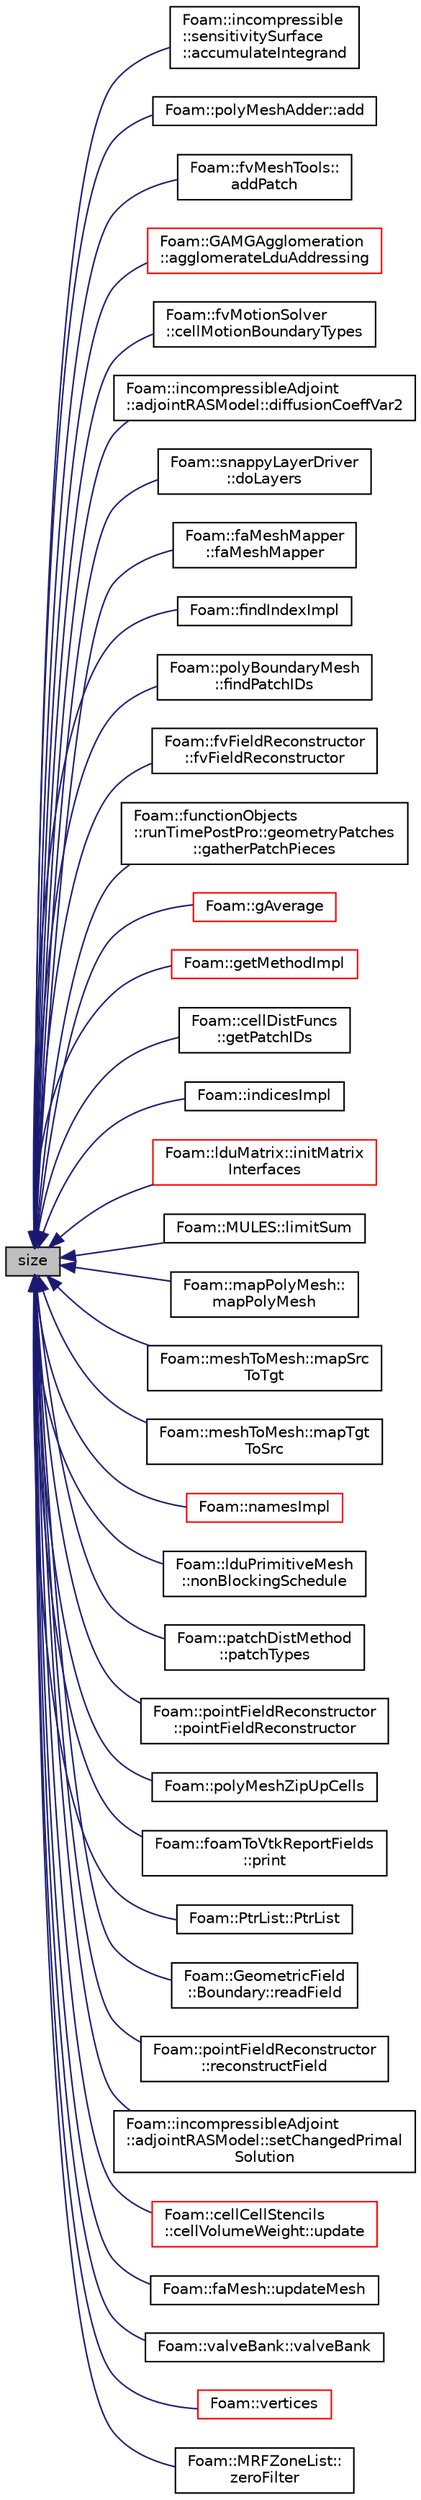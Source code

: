 digraph "size"
{
  bgcolor="transparent";
  edge [fontname="Helvetica",fontsize="10",labelfontname="Helvetica",labelfontsize="10"];
  node [fontname="Helvetica",fontsize="10",shape=record];
  rankdir="LR";
  Node1 [label="size",height=0.2,width=0.4,color="black", fillcolor="grey75", style="filled" fontcolor="black"];
  Node1 -> Node2 [dir="back",color="midnightblue",fontsize="10",style="solid",fontname="Helvetica"];
  Node2 [label="Foam::incompressible\l::sensitivitySurface\l::accumulateIntegrand",height=0.2,width=0.4,color="black",URL="$classFoam_1_1incompressible_1_1sensitivitySurface.html#ac6c476ddd09d00c0dbe152d0e8fa636d",tooltip="Accumulate sensitivity integrands. "];
  Node1 -> Node3 [dir="back",color="midnightblue",fontsize="10",style="solid",fontname="Helvetica"];
  Node3 [label="Foam::polyMeshAdder::add",height=0.2,width=0.4,color="black",URL="$classFoam_1_1polyMeshAdder.html#a24c9d73a4265ffdfd8fd7fc1c73a1cdc",tooltip="Add two polyMeshes. Returns new polyMesh and map construct. "];
  Node1 -> Node4 [dir="back",color="midnightblue",fontsize="10",style="solid",fontname="Helvetica"];
  Node4 [label="Foam::fvMeshTools::\laddPatch",height=0.2,width=0.4,color="black",URL="$classFoam_1_1fvMeshTools.html#a590f160ae7ad17fa6394045ac077b9bf",tooltip="Add patch. Inserts patch before all processor patches. "];
  Node1 -> Node5 [dir="back",color="midnightblue",fontsize="10",style="solid",fontname="Helvetica"];
  Node5 [label="Foam::GAMGAgglomeration\l::agglomerateLduAddressing",height=0.2,width=0.4,color="red",URL="$classFoam_1_1GAMGAgglomeration.html#a1f8676d38e3715d5330beb58b7883c90",tooltip="Assemble coarse mesh addressing. "];
  Node1 -> Node6 [dir="back",color="midnightblue",fontsize="10",style="solid",fontname="Helvetica"];
  Node6 [label="Foam::fvMotionSolver\l::cellMotionBoundaryTypes",height=0.2,width=0.4,color="black",URL="$classFoam_1_1fvMotionSolver.html#acc35058412345700ea6a0dfb012dfaca"];
  Node1 -> Node7 [dir="back",color="midnightblue",fontsize="10",style="solid",fontname="Helvetica"];
  Node7 [label="Foam::incompressibleAdjoint\l::adjointRASModel::diffusionCoeffVar2",height=0.2,width=0.4,color="black",URL="$classFoam_1_1incompressibleAdjoint_1_1adjointRASModel.html#acd46304d6adac7bc52976a758924db9b",tooltip="Diffusion coefficient of the second primal and adjoint turbulence model equation. Needed for some adj..."];
  Node1 -> Node8 [dir="back",color="midnightblue",fontsize="10",style="solid",fontname="Helvetica"];
  Node8 [label="Foam::snappyLayerDriver\l::doLayers",height=0.2,width=0.4,color="black",URL="$classFoam_1_1snappyLayerDriver.html#ab5d22de610634a4b1d7160dc1fcbe731",tooltip="Add layers according to the dictionary settings. "];
  Node1 -> Node9 [dir="back",color="midnightblue",fontsize="10",style="solid",fontname="Helvetica"];
  Node9 [label="Foam::faMeshMapper\l::faMeshMapper",height=0.2,width=0.4,color="black",URL="$classFoam_1_1faMeshMapper.html#a307071831b450e798d95b53921e902f6",tooltip="Construct from components. "];
  Node1 -> Node10 [dir="back",color="midnightblue",fontsize="10",style="solid",fontname="Helvetica"];
  Node10 [label="Foam::findIndexImpl",height=0.2,width=0.4,color="black",URL="$namespaceFoam.html#a26b629e0f754c268c1a8b7aa10c714b7"];
  Node1 -> Node11 [dir="back",color="midnightblue",fontsize="10",style="solid",fontname="Helvetica"];
  Node11 [label="Foam::polyBoundaryMesh\l::findPatchIDs",height=0.2,width=0.4,color="black",URL="$classFoam_1_1polyBoundaryMesh.html#a583566ce21e4b3b5d03541cc804bcc71"];
  Node1 -> Node12 [dir="back",color="midnightblue",fontsize="10",style="solid",fontname="Helvetica"];
  Node12 [label="Foam::fvFieldReconstructor\l::fvFieldReconstructor",height=0.2,width=0.4,color="black",URL="$classFoam_1_1fvFieldReconstructor.html#ade35d7248ec8faa8abad04eefbc4261d",tooltip="Construct from components. "];
  Node1 -> Node13 [dir="back",color="midnightblue",fontsize="10",style="solid",fontname="Helvetica"];
  Node13 [label="Foam::functionObjects\l::runTimePostPro::geometryPatches\l::gatherPatchPieces",height=0.2,width=0.4,color="black",URL="$classFoam_1_1functionObjects_1_1runTimePostPro_1_1geometryPatches.html#ac6357c911dfaef00413bfcb51b0eecb8",tooltip="Gather and convert patches to multi-piece dataset with vtkPolyData for each patch/processor. "];
  Node1 -> Node14 [dir="back",color="midnightblue",fontsize="10",style="solid",fontname="Helvetica"];
  Node14 [label="Foam::gAverage",height=0.2,width=0.4,color="red",URL="$namespaceFoam.html#ab45e56189711a2e5cdd381a0e2b6cc5c"];
  Node1 -> Node15 [dir="back",color="midnightblue",fontsize="10",style="solid",fontname="Helvetica"];
  Node15 [label="Foam::getMethodImpl",height=0.2,width=0.4,color="red",URL="$namespaceFoam.html#afca0d13fd5dd4cd81303f3e8237f7bcc"];
  Node1 -> Node16 [dir="back",color="midnightblue",fontsize="10",style="solid",fontname="Helvetica"];
  Node16 [label="Foam::cellDistFuncs\l::getPatchIDs",height=0.2,width=0.4,color="black",URL="$classFoam_1_1cellDistFuncs.html#a19ffb1754b2cf5a7faee83d89b358931"];
  Node1 -> Node17 [dir="back",color="midnightblue",fontsize="10",style="solid",fontname="Helvetica"];
  Node17 [label="Foam::indicesImpl",height=0.2,width=0.4,color="black",URL="$namespaceFoam.html#a82c53ca2d50f4c9af05a253ea7d92961"];
  Node1 -> Node18 [dir="back",color="midnightblue",fontsize="10",style="solid",fontname="Helvetica"];
  Node18 [label="Foam::lduMatrix::initMatrix\lInterfaces",height=0.2,width=0.4,color="red",URL="$classFoam_1_1lduMatrix.html#a7e8dcbd88648dccc19f7185171ca033b",tooltip="Initialise the update of interfaced interfaces for matrix operations. "];
  Node1 -> Node19 [dir="back",color="midnightblue",fontsize="10",style="solid",fontname="Helvetica"];
  Node19 [label="Foam::MULES::limitSum",height=0.2,width=0.4,color="black",URL="$namespaceFoam_1_1MULES.html#aaae3018ee0507861d4bc922ead356165"];
  Node1 -> Node20 [dir="back",color="midnightblue",fontsize="10",style="solid",fontname="Helvetica"];
  Node20 [label="Foam::mapPolyMesh::\lmapPolyMesh",height=0.2,width=0.4,color="black",URL="$classFoam_1_1mapPolyMesh.html#a7de168e977d4804de60e3eecc6c5a077",tooltip="Construct from mesh. "];
  Node1 -> Node21 [dir="back",color="midnightblue",fontsize="10",style="solid",fontname="Helvetica"];
  Node21 [label="Foam::meshToMesh::mapSrc\lToTgt",height=0.2,width=0.4,color="black",URL="$classFoam_1_1meshToMesh.html#a34f4a915d68091232cd635549faa716f"];
  Node1 -> Node22 [dir="back",color="midnightblue",fontsize="10",style="solid",fontname="Helvetica"];
  Node22 [label="Foam::meshToMesh::mapTgt\lToSrc",height=0.2,width=0.4,color="black",URL="$classFoam_1_1meshToMesh.html#ad39b63435ccb172510d99315033e7691"];
  Node1 -> Node23 [dir="back",color="midnightblue",fontsize="10",style="solid",fontname="Helvetica"];
  Node23 [label="Foam::namesImpl",height=0.2,width=0.4,color="red",URL="$namespaceFoam.html#a40d5a8050438fd7421c1126c2efbadd8"];
  Node1 -> Node24 [dir="back",color="midnightblue",fontsize="10",style="solid",fontname="Helvetica"];
  Node24 [label="Foam::lduPrimitiveMesh\l::nonBlockingSchedule",height=0.2,width=0.4,color="black",URL="$classFoam_1_1lduPrimitiveMesh.html#af618c6fc47fe14e5499baf2ef5ea39a7"];
  Node1 -> Node25 [dir="back",color="midnightblue",fontsize="10",style="solid",fontname="Helvetica"];
  Node25 [label="Foam::patchDistMethod\l::patchTypes",height=0.2,width=0.4,color="black",URL="$classFoam_1_1patchDistMethod.html#a0f57738075d76a359fb7053bb46384c7"];
  Node1 -> Node26 [dir="back",color="midnightblue",fontsize="10",style="solid",fontname="Helvetica"];
  Node26 [label="Foam::pointFieldReconstructor\l::pointFieldReconstructor",height=0.2,width=0.4,color="black",URL="$classFoam_1_1pointFieldReconstructor.html#aba5c5a2d8790ddb9971d9f0ff60d90db",tooltip="Construct from components. "];
  Node1 -> Node27 [dir="back",color="midnightblue",fontsize="10",style="solid",fontname="Helvetica"];
  Node27 [label="Foam::polyMeshZipUpCells",height=0.2,width=0.4,color="black",URL="$namespaceFoam.html#ab957fb2d74d8de84991a6246e876ecd2"];
  Node1 -> Node28 [dir="back",color="midnightblue",fontsize="10",style="solid",fontname="Helvetica"];
  Node28 [label="Foam::foamToVtkReportFields\l::print",height=0.2,width=0.4,color="black",URL="$structFoam_1_1foamToVtkReportFields.html#ad9958e879835ce9b0911d1a54d9dc39a"];
  Node1 -> Node29 [dir="back",color="midnightblue",fontsize="10",style="solid",fontname="Helvetica"];
  Node29 [label="Foam::PtrList::PtrList",height=0.2,width=0.4,color="black",URL="$classFoam_1_1PtrList.html#a90c07a7019cd96de463b1944a747aa2b",tooltip="Construct as copy or re-use as specified. "];
  Node1 -> Node30 [dir="back",color="midnightblue",fontsize="10",style="solid",fontname="Helvetica"];
  Node30 [label="Foam::GeometricField\l::Boundary::readField",height=0.2,width=0.4,color="black",URL="$classFoam_1_1GeometricField_1_1Boundary.html#a3f719df03cac2568e710f1431a6c3af5",tooltip="Read the boundary field. "];
  Node1 -> Node31 [dir="back",color="midnightblue",fontsize="10",style="solid",fontname="Helvetica"];
  Node31 [label="Foam::pointFieldReconstructor\l::reconstructField",height=0.2,width=0.4,color="black",URL="$classFoam_1_1pointFieldReconstructor.html#a3e2b40e9c2972d2d28385935a616502b"];
  Node1 -> Node32 [dir="back",color="midnightblue",fontsize="10",style="solid",fontname="Helvetica"];
  Node32 [label="Foam::incompressibleAdjoint\l::adjointRASModel::setChangedPrimal\lSolution",height=0.2,width=0.4,color="black",URL="$classFoam_1_1incompressibleAdjoint_1_1adjointRASModel.html#aa75ec6ff25b84576c88a9af6530b4405",tooltip="Set flag of changed primal solution to true. "];
  Node1 -> Node33 [dir="back",color="midnightblue",fontsize="10",style="solid",fontname="Helvetica"];
  Node33 [label="Foam::cellCellStencils\l::cellVolumeWeight::update",height=0.2,width=0.4,color="red",URL="$classFoam_1_1cellCellStencils_1_1cellVolumeWeight.html#aa2aac016e2bf7b5bd2b271786c2791aa",tooltip="Update stencils. Return false if nothing changed. "];
  Node1 -> Node34 [dir="back",color="midnightblue",fontsize="10",style="solid",fontname="Helvetica"];
  Node34 [label="Foam::faMesh::updateMesh",height=0.2,width=0.4,color="black",URL="$classFoam_1_1faMesh.html#ad57565956fd4064299f4bd3c4eebb1d4",tooltip="Update after topo change. "];
  Node1 -> Node35 [dir="back",color="midnightblue",fontsize="10",style="solid",fontname="Helvetica"];
  Node35 [label="Foam::valveBank::valveBank",height=0.2,width=0.4,color="black",URL="$classFoam_1_1valveBank.html#a7037e0b3942223a73fc63231c7fb4301",tooltip="Construct from Istream. "];
  Node1 -> Node36 [dir="back",color="midnightblue",fontsize="10",style="solid",fontname="Helvetica"];
  Node36 [label="Foam::vertices",height=0.2,width=0.4,color="red",URL="$namespaceFoam.html#a125ab067ec64d4f7e9c118879c91b251"];
  Node1 -> Node37 [dir="back",color="midnightblue",fontsize="10",style="solid",fontname="Helvetica"];
  Node37 [label="Foam::MRFZoneList::\lzeroFilter",height=0.2,width=0.4,color="black",URL="$classFoam_1_1MRFZoneList.html#aecb57e9b4cca50b0674d944c42470bea"];
}

